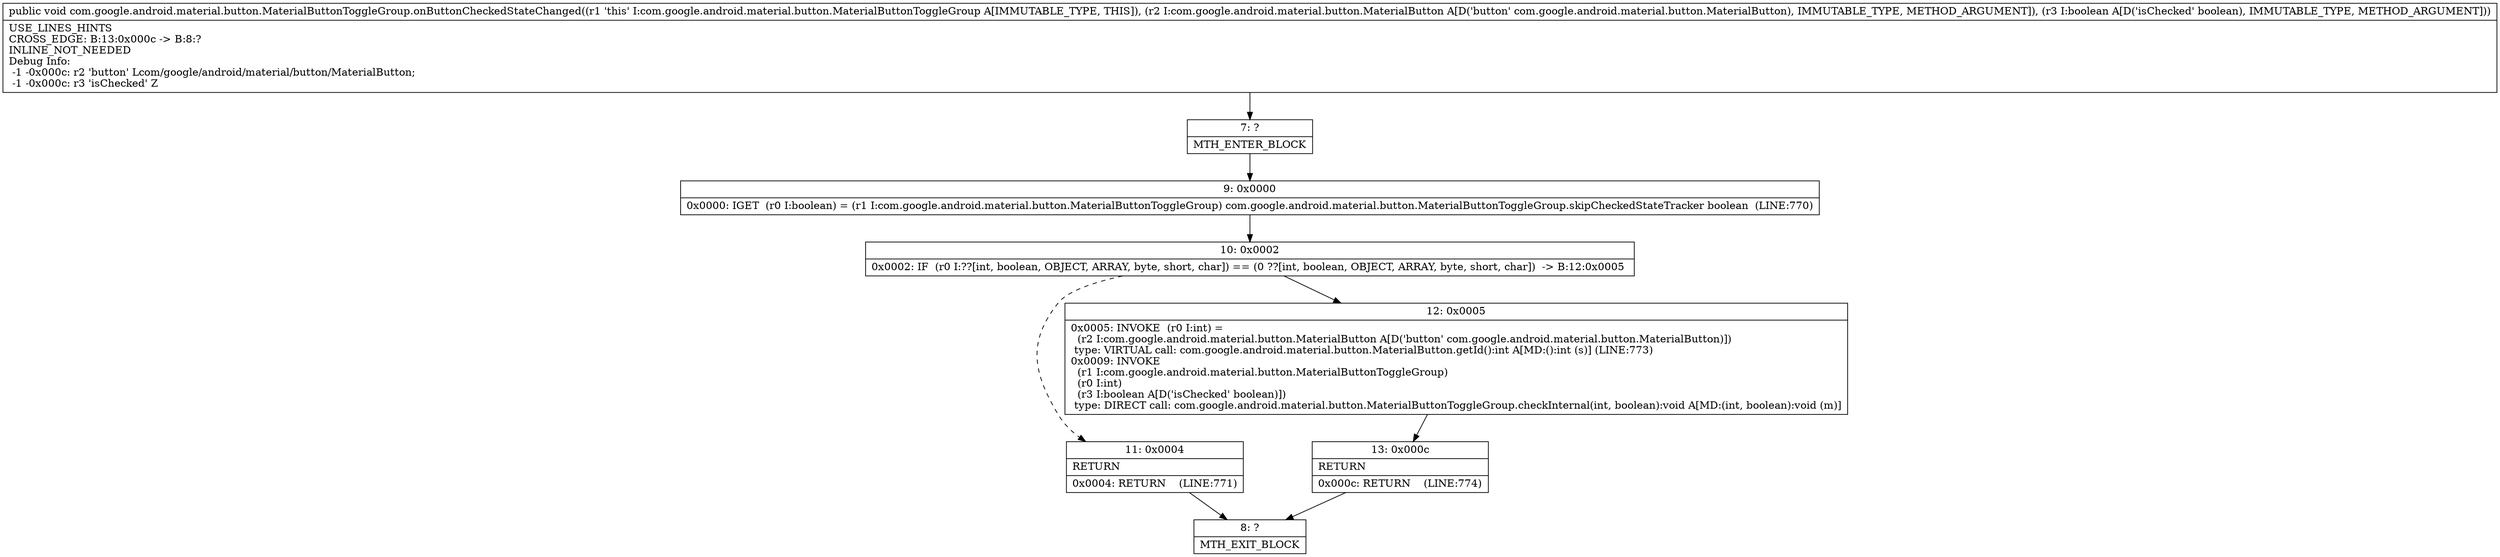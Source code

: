 digraph "CFG forcom.google.android.material.button.MaterialButtonToggleGroup.onButtonCheckedStateChanged(Lcom\/google\/android\/material\/button\/MaterialButton;Z)V" {
Node_7 [shape=record,label="{7\:\ ?|MTH_ENTER_BLOCK\l}"];
Node_9 [shape=record,label="{9\:\ 0x0000|0x0000: IGET  (r0 I:boolean) = (r1 I:com.google.android.material.button.MaterialButtonToggleGroup) com.google.android.material.button.MaterialButtonToggleGroup.skipCheckedStateTracker boolean  (LINE:770)\l}"];
Node_10 [shape=record,label="{10\:\ 0x0002|0x0002: IF  (r0 I:??[int, boolean, OBJECT, ARRAY, byte, short, char]) == (0 ??[int, boolean, OBJECT, ARRAY, byte, short, char])  \-\> B:12:0x0005 \l}"];
Node_11 [shape=record,label="{11\:\ 0x0004|RETURN\l|0x0004: RETURN    (LINE:771)\l}"];
Node_8 [shape=record,label="{8\:\ ?|MTH_EXIT_BLOCK\l}"];
Node_12 [shape=record,label="{12\:\ 0x0005|0x0005: INVOKE  (r0 I:int) = \l  (r2 I:com.google.android.material.button.MaterialButton A[D('button' com.google.android.material.button.MaterialButton)])\l type: VIRTUAL call: com.google.android.material.button.MaterialButton.getId():int A[MD:():int (s)] (LINE:773)\l0x0009: INVOKE  \l  (r1 I:com.google.android.material.button.MaterialButtonToggleGroup)\l  (r0 I:int)\l  (r3 I:boolean A[D('isChecked' boolean)])\l type: DIRECT call: com.google.android.material.button.MaterialButtonToggleGroup.checkInternal(int, boolean):void A[MD:(int, boolean):void (m)]\l}"];
Node_13 [shape=record,label="{13\:\ 0x000c|RETURN\l|0x000c: RETURN    (LINE:774)\l}"];
MethodNode[shape=record,label="{public void com.google.android.material.button.MaterialButtonToggleGroup.onButtonCheckedStateChanged((r1 'this' I:com.google.android.material.button.MaterialButtonToggleGroup A[IMMUTABLE_TYPE, THIS]), (r2 I:com.google.android.material.button.MaterialButton A[D('button' com.google.android.material.button.MaterialButton), IMMUTABLE_TYPE, METHOD_ARGUMENT]), (r3 I:boolean A[D('isChecked' boolean), IMMUTABLE_TYPE, METHOD_ARGUMENT]))  | USE_LINES_HINTS\lCROSS_EDGE: B:13:0x000c \-\> B:8:?\lINLINE_NOT_NEEDED\lDebug Info:\l  \-1 \-0x000c: r2 'button' Lcom\/google\/android\/material\/button\/MaterialButton;\l  \-1 \-0x000c: r3 'isChecked' Z\l}"];
MethodNode -> Node_7;Node_7 -> Node_9;
Node_9 -> Node_10;
Node_10 -> Node_11[style=dashed];
Node_10 -> Node_12;
Node_11 -> Node_8;
Node_12 -> Node_13;
Node_13 -> Node_8;
}

